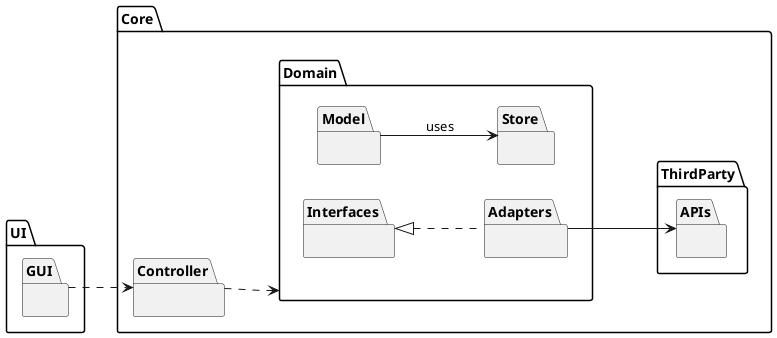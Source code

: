 @startuml
hide empty methods
hide empty attributes
left to right direction
skinparam classAttributeIconSize 0

package Core {

package Domain {
package Model {}
package Store {}
package Interfaces{}
package Adapters{}
}

package Controller {}

package ThirdParty{
package APIs{}
}

}


package UI {
package GUI{}
}

GUI ..> Controller
Controller ..> Domain
Model --> Store : uses
Interfaces <|.. Adapters
Adapters --> APIs

@enduml